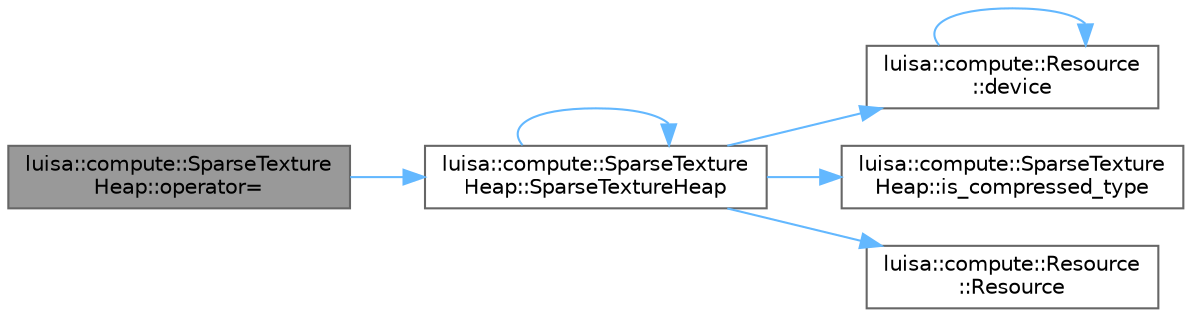 digraph "luisa::compute::SparseTextureHeap::operator="
{
 // LATEX_PDF_SIZE
  bgcolor="transparent";
  edge [fontname=Helvetica,fontsize=10,labelfontname=Helvetica,labelfontsize=10];
  node [fontname=Helvetica,fontsize=10,shape=box,height=0.2,width=0.4];
  rankdir="LR";
  Node1 [id="Node000001",label="luisa::compute::SparseTexture\lHeap::operator=",height=0.2,width=0.4,color="gray40", fillcolor="grey60", style="filled", fontcolor="black",tooltip=" "];
  Node1 -> Node2 [id="edge1_Node000001_Node000002",color="steelblue1",style="solid",tooltip=" "];
  Node2 [id="Node000002",label="luisa::compute::SparseTexture\lHeap::SparseTextureHeap",height=0.2,width=0.4,color="grey40", fillcolor="white", style="filled",URL="$classluisa_1_1compute_1_1_sparse_texture_heap.html#a8b0d5fa44c494895350ff45779a60e42",tooltip=" "];
  Node2 -> Node3 [id="edge2_Node000002_Node000003",color="steelblue1",style="solid",tooltip=" "];
  Node3 [id="Node000003",label="luisa::compute::Resource\l::device",height=0.2,width=0.4,color="grey40", fillcolor="white", style="filled",URL="$classluisa_1_1compute_1_1_resource.html#a80d70cb175660af12e01637de33f32bc",tooltip=" "];
  Node3 -> Node3 [id="edge3_Node000003_Node000003",color="steelblue1",style="solid",tooltip=" "];
  Node2 -> Node4 [id="edge4_Node000002_Node000004",color="steelblue1",style="solid",tooltip=" "];
  Node4 [id="Node000004",label="luisa::compute::SparseTexture\lHeap::is_compressed_type",height=0.2,width=0.4,color="grey40", fillcolor="white", style="filled",URL="$classluisa_1_1compute_1_1_sparse_texture_heap.html#ad277f707b9b4bed3179ded2142ee33ef",tooltip=" "];
  Node2 -> Node5 [id="edge5_Node000002_Node000005",color="steelblue1",style="solid",tooltip=" "];
  Node5 [id="Node000005",label="luisa::compute::Resource\l::Resource",height=0.2,width=0.4,color="grey40", fillcolor="white", style="filled",URL="$classluisa_1_1compute_1_1_resource.html#ad04c9df5461ad463bc3bfa340590a61a",tooltip=" "];
  Node2 -> Node2 [id="edge6_Node000002_Node000002",color="steelblue1",style="solid",tooltip=" "];
}
